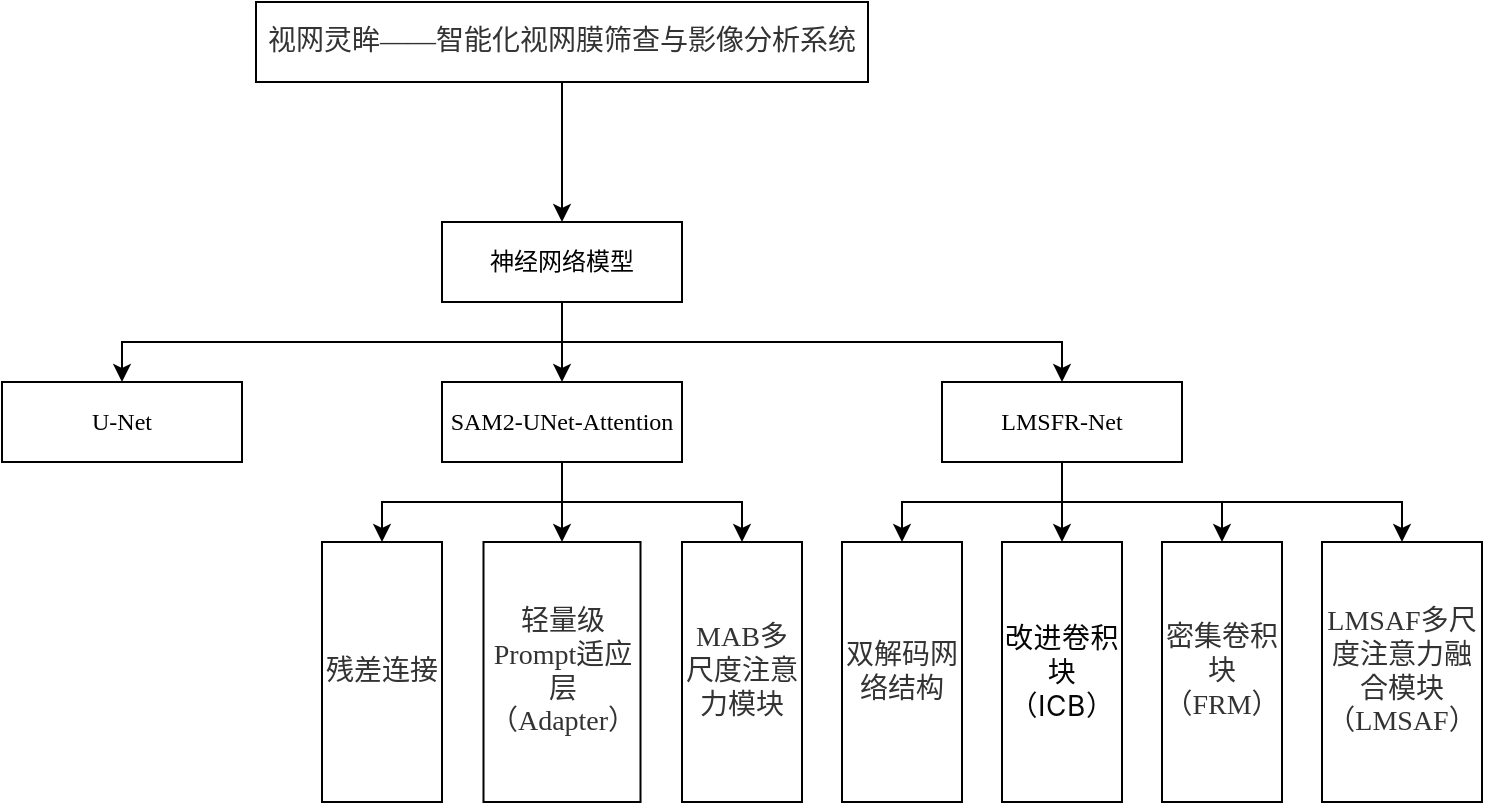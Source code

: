 <mxfile version="26.1.3">
  <diagram name="第 1 页" id="I0B056mDG_vpDSJs-hjq">
    <mxGraphModel dx="1434" dy="772" grid="1" gridSize="10" guides="1" tooltips="1" connect="1" arrows="1" fold="1" page="1" pageScale="1" pageWidth="827" pageHeight="1169" math="0" shadow="0">
      <root>
        <mxCell id="0" />
        <mxCell id="1" parent="0" />
        <mxCell id="7q9iWNbSioXYZYg2fKxY-2" style="edgeStyle=orthogonalEdgeStyle;rounded=0;orthogonalLoop=1;jettySize=auto;html=1;exitX=0.5;exitY=1;exitDx=0;exitDy=0;entryX=0.5;entryY=0;entryDx=0;entryDy=0;" parent="1" source="7q9iWNbSioXYZYg2fKxY-3" target="7q9iWNbSioXYZYg2fKxY-10" edge="1">
          <mxGeometry relative="1" as="geometry" />
        </mxCell>
        <mxCell id="7q9iWNbSioXYZYg2fKxY-3" value="&lt;p class=&quot;MsoNormal&quot;&gt;&lt;span style=&quot;font-family: 宋体; color: rgb(51, 51, 51);&quot;&gt;&lt;font style=&quot;font-size: 14px;&quot;&gt;&lt;font style=&quot;&quot; face=&quot;宋体&quot;&gt;视网灵眸&lt;/font&gt;&lt;font style=&quot;&quot; face=&quot;宋体&quot;&gt;——智能化视网膜筛查与影像分析系统&lt;/font&gt;&lt;/font&gt;&lt;/span&gt;&lt;/p&gt;" style="rounded=0;whiteSpace=wrap;html=1;labelBackgroundColor=none;" parent="1" vertex="1">
          <mxGeometry x="267" y="50" width="306" height="40" as="geometry" />
        </mxCell>
        <mxCell id="7q9iWNbSioXYZYg2fKxY-7" style="edgeStyle=orthogonalEdgeStyle;rounded=0;orthogonalLoop=1;jettySize=auto;html=1;exitX=0.5;exitY=1;exitDx=0;exitDy=0;" parent="1" source="7q9iWNbSioXYZYg2fKxY-10" target="7q9iWNbSioXYZYg2fKxY-11" edge="1">
          <mxGeometry relative="1" as="geometry" />
        </mxCell>
        <mxCell id="7q9iWNbSioXYZYg2fKxY-8" style="edgeStyle=orthogonalEdgeStyle;rounded=0;orthogonalLoop=1;jettySize=auto;html=1;exitX=0.5;exitY=1;exitDx=0;exitDy=0;entryX=0.5;entryY=0;entryDx=0;entryDy=0;" parent="1" source="7q9iWNbSioXYZYg2fKxY-10" target="7q9iWNbSioXYZYg2fKxY-12" edge="1">
          <mxGeometry relative="1" as="geometry" />
        </mxCell>
        <mxCell id="7q9iWNbSioXYZYg2fKxY-9" style="edgeStyle=orthogonalEdgeStyle;rounded=0;orthogonalLoop=1;jettySize=auto;html=1;exitX=0.5;exitY=1;exitDx=0;exitDy=0;" parent="1" source="7q9iWNbSioXYZYg2fKxY-10" target="7q9iWNbSioXYZYg2fKxY-13" edge="1">
          <mxGeometry relative="1" as="geometry" />
        </mxCell>
        <mxCell id="7q9iWNbSioXYZYg2fKxY-10" value="神经网络模型" style="rounded=0;whiteSpace=wrap;html=1;labelBackgroundColor=none;" parent="1" vertex="1">
          <mxGeometry x="360" y="160" width="120" height="40" as="geometry" />
        </mxCell>
        <mxCell id="7q9iWNbSioXYZYg2fKxY-11" value="U-Net" style="rounded=0;whiteSpace=wrap;html=1;fontFamily=Times New Roman;labelBackgroundColor=none;" parent="1" vertex="1">
          <mxGeometry x="140" y="240" width="120" height="40" as="geometry" />
        </mxCell>
        <mxCell id="7q9iWNbSioXYZYg2fKxY-60" style="edgeStyle=orthogonalEdgeStyle;rounded=0;orthogonalLoop=1;jettySize=auto;html=1;exitX=0.5;exitY=1;exitDx=0;exitDy=0;entryX=0.5;entryY=0;entryDx=0;entryDy=0;" parent="1" source="7q9iWNbSioXYZYg2fKxY-12" target="7q9iWNbSioXYZYg2fKxY-50" edge="1">
          <mxGeometry relative="1" as="geometry" />
        </mxCell>
        <mxCell id="7q9iWNbSioXYZYg2fKxY-62" style="edgeStyle=orthogonalEdgeStyle;rounded=0;orthogonalLoop=1;jettySize=auto;html=1;exitX=0.5;exitY=1;exitDx=0;exitDy=0;entryX=0.5;entryY=0;entryDx=0;entryDy=0;" parent="1" source="7q9iWNbSioXYZYg2fKxY-12" target="7q9iWNbSioXYZYg2fKxY-51" edge="1">
          <mxGeometry relative="1" as="geometry" />
        </mxCell>
        <mxCell id="7q9iWNbSioXYZYg2fKxY-64" style="edgeStyle=orthogonalEdgeStyle;rounded=0;orthogonalLoop=1;jettySize=auto;html=1;exitX=0.5;exitY=1;exitDx=0;exitDy=0;" parent="1" source="7q9iWNbSioXYZYg2fKxY-12" target="7q9iWNbSioXYZYg2fKxY-52" edge="1">
          <mxGeometry relative="1" as="geometry" />
        </mxCell>
        <mxCell id="7q9iWNbSioXYZYg2fKxY-12" value="&lt;p class=&quot;MsoNormal&quot;&gt;&lt;span style=&quot;mso-spacerun:&#39;yes&#39;;font-family:宋体;mso-ascii-font-family:&#39;Times New Roman&#39;;&lt;br/&gt;mso-hansi-font-family:&#39;Times New Roman&#39;;mso-bidi-font-family:&#39;Times New Roman&#39;;&quot; class=&quot;10&quot;&gt;&lt;font face=&quot;Times New Roman&quot;&gt;SAM2-UNet-Attention&lt;/font&gt;&lt;/span&gt;&lt;/p&gt;" style="rounded=0;whiteSpace=wrap;html=1;fontFamily=Times New Roman;labelBackgroundColor=none;" parent="1" vertex="1">
          <mxGeometry x="360" y="240" width="120" height="40" as="geometry" />
        </mxCell>
        <mxCell id="7q9iWNbSioXYZYg2fKxY-66" style="edgeStyle=orthogonalEdgeStyle;rounded=0;orthogonalLoop=1;jettySize=auto;html=1;exitX=0.5;exitY=1;exitDx=0;exitDy=0;entryX=0.5;entryY=0;entryDx=0;entryDy=0;" parent="1" source="7q9iWNbSioXYZYg2fKxY-13" target="7q9iWNbSioXYZYg2fKxY-55" edge="1">
          <mxGeometry relative="1" as="geometry" />
        </mxCell>
        <mxCell id="7q9iWNbSioXYZYg2fKxY-68" style="edgeStyle=orthogonalEdgeStyle;rounded=0;orthogonalLoop=1;jettySize=auto;html=1;exitX=0.5;exitY=1;exitDx=0;exitDy=0;" parent="1" source="7q9iWNbSioXYZYg2fKxY-13" target="7q9iWNbSioXYZYg2fKxY-56" edge="1">
          <mxGeometry relative="1" as="geometry" />
        </mxCell>
        <mxCell id="7q9iWNbSioXYZYg2fKxY-70" style="edgeStyle=orthogonalEdgeStyle;rounded=0;orthogonalLoop=1;jettySize=auto;html=1;exitX=0.5;exitY=1;exitDx=0;exitDy=0;entryX=0.5;entryY=0;entryDx=0;entryDy=0;" parent="1" source="7q9iWNbSioXYZYg2fKxY-13" target="7q9iWNbSioXYZYg2fKxY-53" edge="1">
          <mxGeometry relative="1" as="geometry" />
        </mxCell>
        <mxCell id="7q9iWNbSioXYZYg2fKxY-72" style="edgeStyle=orthogonalEdgeStyle;rounded=0;orthogonalLoop=1;jettySize=auto;html=1;exitX=0.5;exitY=1;exitDx=0;exitDy=0;entryX=0.5;entryY=0;entryDx=0;entryDy=0;" parent="1" source="7q9iWNbSioXYZYg2fKxY-13" target="7q9iWNbSioXYZYg2fKxY-54" edge="1">
          <mxGeometry relative="1" as="geometry" />
        </mxCell>
        <mxCell id="7q9iWNbSioXYZYg2fKxY-13" value="&lt;p class=&quot;MsoNormal&quot;&gt;&lt;font&gt;LM&lt;font style=&quot;&quot;&gt;S&lt;/font&gt;FR-Net&lt;/font&gt;&lt;/p&gt;" style="rounded=0;whiteSpace=wrap;html=1;fontFamily=Times New Roman;labelBackgroundColor=none;" parent="1" vertex="1">
          <mxGeometry x="610" y="240" width="120" height="40" as="geometry" />
        </mxCell>
        <mxCell id="7q9iWNbSioXYZYg2fKxY-50" value="&lt;span style=&quot;color: rgb(51, 51, 51); font-family: 宋体; font-size: 14px; text-align: start; white-space-collapse: preserve; background-color: rgb(255, 255, 255);&quot;&gt;残差连接&lt;/span&gt;" style="rounded=0;whiteSpace=wrap;html=1;" parent="1" vertex="1">
          <mxGeometry x="300" y="320" width="60" height="130" as="geometry" />
        </mxCell>
        <mxCell id="7q9iWNbSioXYZYg2fKxY-51" value="&lt;span style=&quot;color: rgb(51, 51, 51); font-family: 宋体; font-size: 14px; text-align: start; white-space-collapse: preserve; background-color: rgb(255, 255, 255);&quot;&gt;轻量级Prompt适应层（Adapter）&lt;/span&gt;" style="rounded=0;whiteSpace=wrap;html=1;" parent="1" vertex="1">
          <mxGeometry x="380.75" y="320" width="78.5" height="130" as="geometry" />
        </mxCell>
        <mxCell id="7q9iWNbSioXYZYg2fKxY-52" value="&lt;span style=&quot;color: rgb(51, 51, 51); font-family: 宋体; font-size: 14px; text-align: start; white-space-collapse: preserve; background-color: rgb(255, 255, 255);&quot;&gt;MAB多尺度注意力模块&lt;/span&gt;" style="rounded=0;whiteSpace=wrap;html=1;" parent="1" vertex="1">
          <mxGeometry x="480" y="320" width="60" height="130" as="geometry" />
        </mxCell>
        <mxCell id="7q9iWNbSioXYZYg2fKxY-53" value="&lt;span style=&quot;color: rgb(51, 51, 51); font-family: 宋体; font-size: 14px; text-align: start; white-space-collapse: preserve; background-color: rgb(255, 255, 255);&quot;&gt;密集卷积块（FRM）&lt;/span&gt;" style="rounded=0;whiteSpace=wrap;html=1;" parent="1" vertex="1">
          <mxGeometry x="720" y="320" width="60" height="130" as="geometry" />
        </mxCell>
        <mxCell id="7q9iWNbSioXYZYg2fKxY-54" value="&lt;span style=&quot;color: rgb(51, 51, 51); font-family: 宋体; font-size: 14px; text-align: start; white-space-collapse: preserve; background-color: rgb(255, 255, 255);&quot;&gt;LMSAF多尺度注意力融合模块（LMSAF）&lt;/span&gt;" style="rounded=0;whiteSpace=wrap;html=1;" parent="1" vertex="1">
          <mxGeometry x="800" y="320" width="80" height="130" as="geometry" />
        </mxCell>
        <mxCell id="7q9iWNbSioXYZYg2fKxY-55" value="&lt;span style=&quot;color: rgb(51, 51, 51); font-family: 宋体; font-size: 14px; text-align: start; white-space-collapse: preserve; background-color: rgb(255, 255, 255);&quot;&gt;&lt;span style=&quot;font-size: 10.5pt; background-color: light-dark(rgb(255, 255, 255), rgb(18, 18, 18)); color: light-dark(rgb(51, 51, 51), rgb(193, 193, 193));&quot;&gt;双解码网络结构&lt;/span&gt;&lt;/span&gt;" style="rounded=0;whiteSpace=wrap;html=1;" parent="1" vertex="1">
          <mxGeometry x="560" y="320" width="60" height="130" as="geometry" />
        </mxCell>
        <mxCell id="7q9iWNbSioXYZYg2fKxY-56" value="&lt;span style=&quot;color: rgb(6, 6, 7); font-family: -apple-system, BlinkMacSystemFont, &amp;quot;Helvetica Neue&amp;quot;, Helvetica, &amp;quot;Segoe UI&amp;quot;, Arial, Roboto, &amp;quot;PingFang SC&amp;quot;, MIUI, &amp;quot;Hiragino Sans GB&amp;quot;, &amp;quot;Microsoft YaHei&amp;quot;, sans-serif; font-size: 14px; letter-spacing: 0.25px; text-align: start; white-space-collapse: preserve; background-color: rgb(255, 255, 255);&quot;&gt;改进卷积块（ICB）&lt;/span&gt;" style="rounded=0;whiteSpace=wrap;html=1;" parent="1" vertex="1">
          <mxGeometry x="640" y="320" width="60" height="130" as="geometry" />
        </mxCell>
      </root>
    </mxGraphModel>
  </diagram>
</mxfile>
